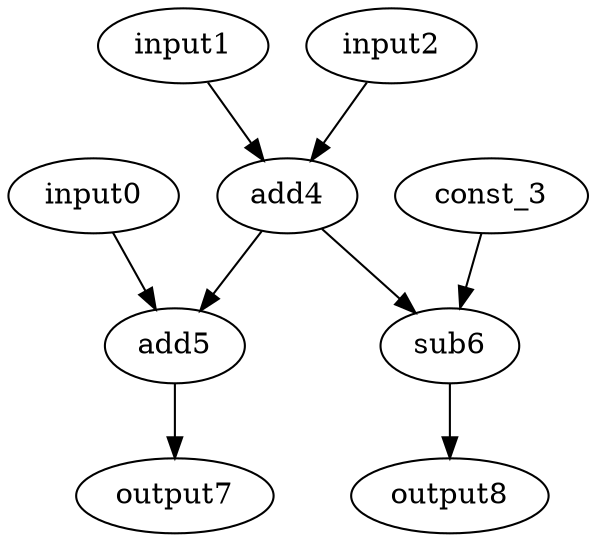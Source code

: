 digraph G {
input0[opcode=input];
input1[opcode=input];
input2[opcode=input];
const_3[opcode=const]; //2
add4[opcode=add];
add5[opcode=add];
sub6[opcode=sub];
output7[opcode=output];
output8[opcode=output];
input1->add4[operand=0]; 
input2->add4[operand=1];
input0->add5[operand=0]; 
add4->add5[operand=1];
add4->sub6[operand=1]; 
const_3->sub6[operand=0];
add5->output7[operand=0]; 
sub6->output8[operand=0];
}
